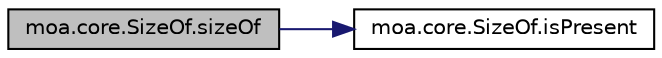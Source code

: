 digraph G
{
  edge [fontname="Helvetica",fontsize="10",labelfontname="Helvetica",labelfontsize="10"];
  node [fontname="Helvetica",fontsize="10",shape=record];
  rankdir=LR;
  Node1 [label="moa.core.SizeOf.sizeOf",height=0.2,width=0.4,color="black", fillcolor="grey75", style="filled" fontcolor="black"];
  Node1 -> Node2 [color="midnightblue",fontsize="10",style="solid",fontname="Helvetica"];
  Node2 [label="moa.core.SizeOf.isPresent",height=0.2,width=0.4,color="black", fillcolor="white", style="filled",URL="$classmoa_1_1core_1_1SizeOf.html#a8fb2f57b8c571e9c741e37b0b5dfe68b",tooltip="Checks whteher the agent is present."];
}
